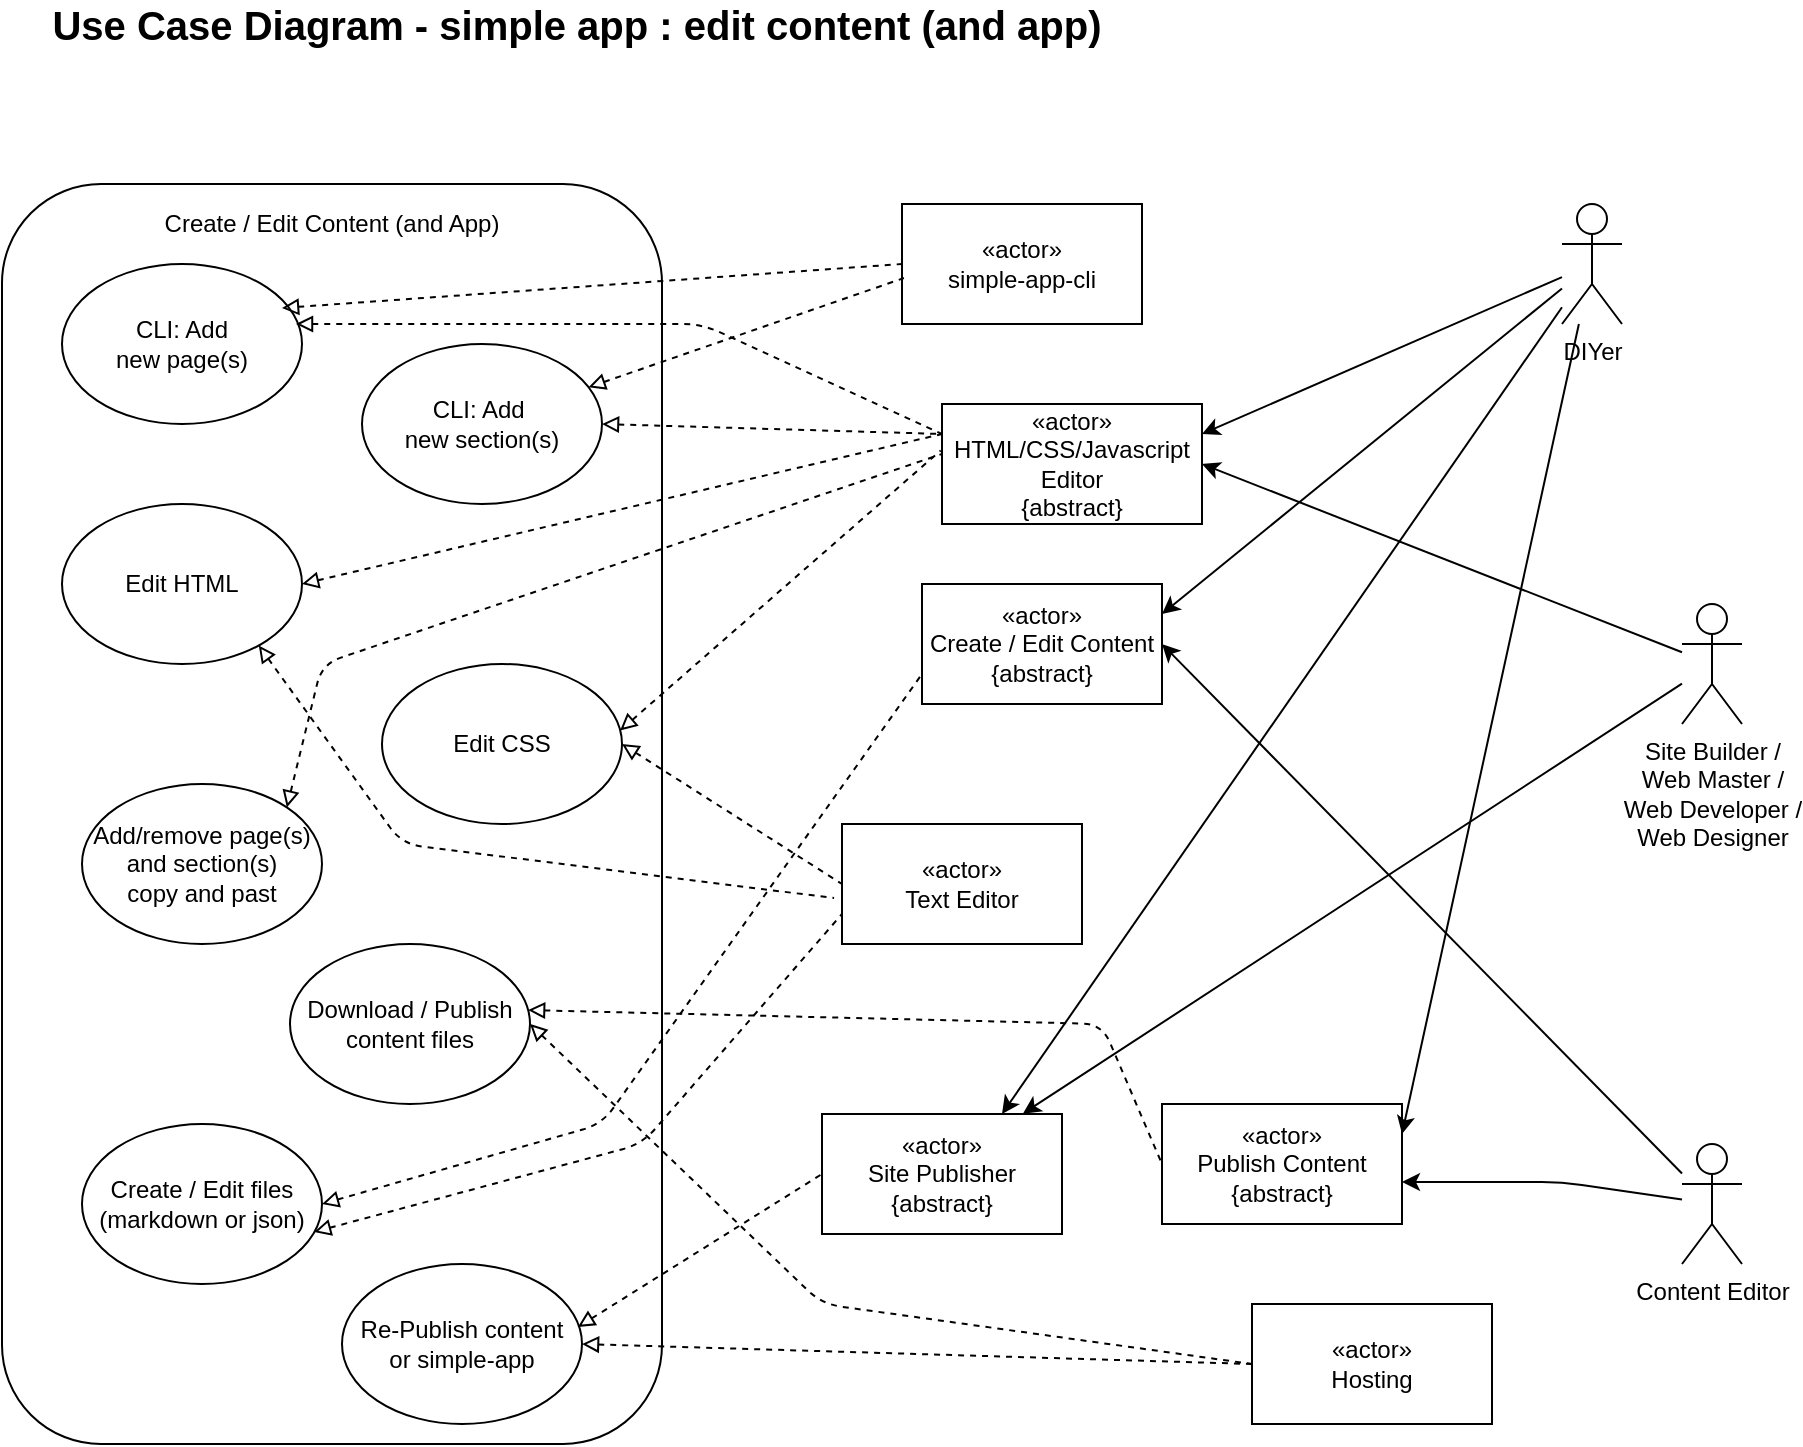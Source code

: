 <mxfile version="12.9.14" type="google"><diagram id="cpvimrTGd2H6IUNWrMBu" name="Page-1"><mxGraphModel dx="1458" dy="901" grid="1" gridSize="10" guides="1" tooltips="1" connect="1" arrows="1" fold="1" page="1" pageScale="1" pageWidth="827" pageHeight="1169" math="0" shadow="0"><root><mxCell id="0"/><mxCell id="1" parent="0"/><mxCell id="dpqHK9en1lOp_nEywDLZ-6" value="DIYer" style="shape=umlActor;verticalLabelPosition=bottom;labelBackgroundColor=#ffffff;verticalAlign=top;html=1;outlineConnect=0;" parent="1" vertex="1"><mxGeometry x="930" y="130" width="30" height="60" as="geometry"/></mxCell><mxCell id="dpqHK9en1lOp_nEywDLZ-9" value="«actor»&lt;br&gt;Create / Edit Content&lt;br&gt;{abstract}" style="rounded=0;whiteSpace=wrap;html=1;" parent="1" vertex="1"><mxGeometry x="610" y="320" width="120" height="60" as="geometry"/></mxCell><mxCell id="dpqHK9en1lOp_nEywDLZ-15" value="«actor»&lt;br&gt;Publish Content&lt;br&gt;{abstract}" style="rounded=0;whiteSpace=wrap;html=1;" parent="1" vertex="1"><mxGeometry x="730" y="580" width="120" height="60" as="geometry"/></mxCell><mxCell id="dpqHK9en1lOp_nEywDLZ-10" value="«actor»&lt;br&gt;Hosting" style="rounded=0;whiteSpace=wrap;html=1;" parent="1" vertex="1"><mxGeometry x="775" y="680" width="120" height="60" as="geometry"/></mxCell><mxCell id="dpqHK9en1lOp_nEywDLZ-11" value="" style="rounded=1;whiteSpace=wrap;html=1;" parent="1" vertex="1"><mxGeometry x="150" y="120" width="330" height="630" as="geometry"/></mxCell><mxCell id="dpqHK9en1lOp_nEywDLZ-12" value="Create / Edit Content (and App)" style="text;html=1;strokeColor=none;fillColor=none;align=center;verticalAlign=middle;whiteSpace=wrap;rounded=0;" parent="1" vertex="1"><mxGeometry x="225" y="130" width="180" height="20" as="geometry"/></mxCell><mxCell id="dpqHK9en1lOp_nEywDLZ-19" value="«actor»&lt;br&gt;HTML/CSS/Javascript&lt;br&gt;Editor&lt;br&gt;{abstract}" style="rounded=0;whiteSpace=wrap;html=1;" parent="1" vertex="1"><mxGeometry x="620" y="230" width="130" height="60" as="geometry"/></mxCell><mxCell id="dpqHK9en1lOp_nEywDLZ-21" value="«actor»&lt;br&gt;Site Publisher&lt;br&gt;{abstract}" style="rounded=0;whiteSpace=wrap;html=1;" parent="1" vertex="1"><mxGeometry x="560" y="585" width="120" height="60" as="geometry"/></mxCell><mxCell id="dpqHK9en1lOp_nEywDLZ-22" value="Re-Publish content &lt;br&gt;or simple-app" style="ellipse;whiteSpace=wrap;html=1;" parent="1" vertex="1"><mxGeometry x="320" y="660" width="120" height="80" as="geometry"/></mxCell><mxCell id="dpqHK9en1lOp_nEywDLZ-23" value="" style="endArrow=classic;html=1;entryX=1;entryY=0.25;entryDx=0;entryDy=0;" parent="1" source="dpqHK9en1lOp_nEywDLZ-6" target="dpqHK9en1lOp_nEywDLZ-19" edge="1"><mxGeometry width="50" height="50" relative="1" as="geometry"><mxPoint x="720" y="700" as="sourcePoint"/><mxPoint x="770" y="650" as="targetPoint"/></mxGeometry></mxCell><mxCell id="dpqHK9en1lOp_nEywDLZ-25" value="" style="endArrow=classic;html=1;entryX=1;entryY=0.25;entryDx=0;entryDy=0;" parent="1" source="dpqHK9en1lOp_nEywDLZ-6" target="dpqHK9en1lOp_nEywDLZ-15" edge="1"><mxGeometry width="50" height="50" relative="1" as="geometry"><mxPoint x="865" y="189.318" as="sourcePoint"/><mxPoint x="770" y="375" as="targetPoint"/></mxGeometry></mxCell><mxCell id="dpqHK9en1lOp_nEywDLZ-26" value="" style="endArrow=classic;html=1;entryX=1;entryY=0.25;entryDx=0;entryDy=0;" parent="1" source="dpqHK9en1lOp_nEywDLZ-6" target="dpqHK9en1lOp_nEywDLZ-9" edge="1"><mxGeometry width="50" height="50" relative="1" as="geometry"><mxPoint x="875" y="199.318" as="sourcePoint"/><mxPoint x="780" y="385" as="targetPoint"/></mxGeometry></mxCell><mxCell id="dpqHK9en1lOp_nEywDLZ-27" value="" style="endArrow=classic;html=1;entryX=0.75;entryY=0;entryDx=0;entryDy=0;" parent="1" source="dpqHK9en1lOp_nEywDLZ-6" target="dpqHK9en1lOp_nEywDLZ-21" edge="1"><mxGeometry width="50" height="50" relative="1" as="geometry"><mxPoint x="895" y="181.964" as="sourcePoint"/><mxPoint x="1020" y="365" as="targetPoint"/></mxGeometry></mxCell><mxCell id="dpqHK9en1lOp_nEywDLZ-28" value="Site Builder /&lt;br&gt;Web Master /&lt;br&gt;Web Developer /&lt;br&gt;Web Designer" style="shape=umlActor;verticalLabelPosition=bottom;labelBackgroundColor=#ffffff;verticalAlign=top;html=1;outlineConnect=0;" parent="1" vertex="1"><mxGeometry x="990" y="330" width="30" height="60" as="geometry"/></mxCell><mxCell id="dpqHK9en1lOp_nEywDLZ-30" value="Content Editor" style="shape=umlActor;verticalLabelPosition=bottom;labelBackgroundColor=#ffffff;verticalAlign=top;html=1;outlineConnect=0;" parent="1" vertex="1"><mxGeometry x="990" y="600" width="30" height="60" as="geometry"/></mxCell><mxCell id="dpqHK9en1lOp_nEywDLZ-32" value="" style="endArrow=classic;html=1;entryX=1;entryY=0.5;entryDx=0;entryDy=0;" parent="1" source="dpqHK9en1lOp_nEywDLZ-28" target="dpqHK9en1lOp_nEywDLZ-19" edge="1"><mxGeometry width="50" height="50" relative="1" as="geometry"><mxPoint x="870" y="280" as="sourcePoint"/><mxPoint x="770" y="270" as="targetPoint"/></mxGeometry></mxCell><mxCell id="dpqHK9en1lOp_nEywDLZ-33" value="" style="endArrow=classic;html=1;entryX=0.837;entryY=-0.003;entryDx=0;entryDy=0;entryPerimeter=0;" parent="1" source="dpqHK9en1lOp_nEywDLZ-28" target="dpqHK9en1lOp_nEywDLZ-21" edge="1"><mxGeometry width="50" height="50" relative="1" as="geometry"><mxPoint x="870" y="290" as="sourcePoint"/><mxPoint x="780" y="280" as="targetPoint"/></mxGeometry></mxCell><mxCell id="dpqHK9en1lOp_nEywDLZ-39" value="" style="endArrow=classic;html=1;entryX=1;entryY=0.65;entryDx=0;entryDy=0;entryPerimeter=0;" parent="1" source="dpqHK9en1lOp_nEywDLZ-30" target="dpqHK9en1lOp_nEywDLZ-15" edge="1"><mxGeometry width="50" height="50" relative="1" as="geometry"><mxPoint x="860" y="397.42" as="sourcePoint"/><mxPoint x="769.4" y="381.84" as="targetPoint"/><Array as="points"><mxPoint x="930" y="619"/></Array></mxGeometry></mxCell><mxCell id="dpqHK9en1lOp_nEywDLZ-40" value="" style="endArrow=classic;html=1;entryX=1;entryY=0.5;entryDx=0;entryDy=0;" parent="1" source="dpqHK9en1lOp_nEywDLZ-30" target="dpqHK9en1lOp_nEywDLZ-9" edge="1"><mxGeometry width="50" height="50" relative="1" as="geometry"><mxPoint x="900" y="430" as="sourcePoint"/><mxPoint x="1020" y="380" as="targetPoint"/><Array as="points"/></mxGeometry></mxCell><mxCell id="dpqHK9en1lOp_nEywDLZ-44" value="" style="endArrow=none;dashed=1;html=1;entryX=0;entryY=0.5;entryDx=0;entryDy=0;exitX=1;exitY=0.5;exitDx=0;exitDy=0;endFill=0;startArrow=block;startFill=0;" parent="1" source="dpqHK9en1lOp_nEywDLZ-22" target="dpqHK9en1lOp_nEywDLZ-10" edge="1"><mxGeometry width="50" height="50" relative="1" as="geometry"><mxPoint x="780" y="570" as="sourcePoint"/><mxPoint x="830" y="520" as="targetPoint"/></mxGeometry></mxCell><mxCell id="dpqHK9en1lOp_nEywDLZ-45" value="" style="endArrow=none;dashed=1;html=1;entryX=0;entryY=0.5;entryDx=0;entryDy=0;endFill=0;startArrow=block;startFill=0;exitX=0.983;exitY=0.394;exitDx=0;exitDy=0;exitPerimeter=0;" parent="1" source="dpqHK9en1lOp_nEywDLZ-22" target="dpqHK9en1lOp_nEywDLZ-21" edge="1"><mxGeometry width="50" height="50" relative="1" as="geometry"><mxPoint x="510.0" y="740" as="sourcePoint"/><mxPoint x="860" y="720" as="targetPoint"/></mxGeometry></mxCell><mxCell id="dpqHK9en1lOp_nEywDLZ-46" value="Download / Publish content files" style="ellipse;whiteSpace=wrap;html=1;" parent="1" vertex="1"><mxGeometry x="294" y="500" width="120" height="80" as="geometry"/></mxCell><mxCell id="dpqHK9en1lOp_nEywDLZ-47" value="" style="endArrow=none;dashed=1;html=1;entryX=0;entryY=0.5;entryDx=0;entryDy=0;exitX=1;exitY=0.5;exitDx=0;exitDy=0;endFill=0;startArrow=block;startFill=0;" parent="1" source="dpqHK9en1lOp_nEywDLZ-46" target="dpqHK9en1lOp_nEywDLZ-10" edge="1"><mxGeometry width="50" height="50" relative="1" as="geometry"><mxPoint x="510.0" y="740" as="sourcePoint"/><mxPoint x="860" y="720" as="targetPoint"/><Array as="points"><mxPoint x="560" y="680"/></Array></mxGeometry></mxCell><mxCell id="dpqHK9en1lOp_nEywDLZ-48" value="" style="endArrow=none;dashed=1;html=1;entryX=0;entryY=0.5;entryDx=0;entryDy=0;exitX=0.992;exitY=0.413;exitDx=0;exitDy=0;endFill=0;startArrow=block;startFill=0;exitPerimeter=0;" parent="1" source="dpqHK9en1lOp_nEywDLZ-46" target="dpqHK9en1lOp_nEywDLZ-15" edge="1"><mxGeometry width="50" height="50" relative="1" as="geometry"><mxPoint x="1320" y="740" as="sourcePoint"/><mxPoint x="980" y="720" as="targetPoint"/><Array as="points"><mxPoint x="700" y="540"/></Array></mxGeometry></mxCell><mxCell id="dpqHK9en1lOp_nEywDLZ-49" value="Create / Edit files&lt;br&gt;(markdown or json)" style="ellipse;whiteSpace=wrap;html=1;" parent="1" vertex="1"><mxGeometry x="190" y="590" width="120" height="80" as="geometry"/></mxCell><mxCell id="dpqHK9en1lOp_nEywDLZ-50" value="" style="endArrow=none;dashed=1;html=1;entryX=0;entryY=0.75;entryDx=0;entryDy=0;exitX=1;exitY=0.5;exitDx=0;exitDy=0;endFill=0;startArrow=block;startFill=0;" parent="1" source="dpqHK9en1lOp_nEywDLZ-49" target="dpqHK9en1lOp_nEywDLZ-9" edge="1"><mxGeometry width="50" height="50" relative="1" as="geometry"><mxPoint x="1322.52" y="729.44" as="sourcePoint"/><mxPoint x="1150" y="535" as="targetPoint"/><Array as="points"><mxPoint x="450" y="590"/></Array></mxGeometry></mxCell><mxCell id="dpqHK9en1lOp_nEywDLZ-58" value="«actor»&lt;br&gt;Text Editor" style="rounded=0;whiteSpace=wrap;html=1;" parent="1" vertex="1"><mxGeometry x="570" y="440" width="120" height="60" as="geometry"/></mxCell><mxCell id="dpqHK9en1lOp_nEywDLZ-59" value="" style="endArrow=none;dashed=1;html=1;entryX=0;entryY=0.75;entryDx=0;entryDy=0;exitX=0.967;exitY=0.675;exitDx=0;exitDy=0;endFill=0;startArrow=block;startFill=0;exitPerimeter=0;" parent="1" source="dpqHK9en1lOp_nEywDLZ-49" target="dpqHK9en1lOp_nEywDLZ-58" edge="1"><mxGeometry width="50" height="50" relative="1" as="geometry"><mxPoint x="1307.52" y="349.44" as="sourcePoint"/><mxPoint x="1170" y="375" as="targetPoint"/><Array as="points"><mxPoint x="470" y="600"/></Array></mxGeometry></mxCell><mxCell id="dpqHK9en1lOp_nEywDLZ-63" value="Edit HTML" style="ellipse;whiteSpace=wrap;html=1;" parent="1" vertex="1"><mxGeometry x="180" y="280" width="120" height="80" as="geometry"/></mxCell><mxCell id="dpqHK9en1lOp_nEywDLZ-64" value="Edit CSS" style="ellipse;whiteSpace=wrap;html=1;" parent="1" vertex="1"><mxGeometry x="340" y="360" width="120" height="80" as="geometry"/></mxCell><mxCell id="dpqHK9en1lOp_nEywDLZ-66" value="" style="endArrow=none;dashed=1;html=1;entryX=0;entryY=0.5;entryDx=0;entryDy=0;endFill=0;startArrow=block;startFill=0;exitX=1;exitY=0.5;exitDx=0;exitDy=0;" parent="1" source="dpqHK9en1lOp_nEywDLZ-64" target="dpqHK9en1lOp_nEywDLZ-58" edge="1"><mxGeometry width="50" height="50" relative="1" as="geometry"><mxPoint x="507.96" y="731.52" as="sourcePoint"/><mxPoint x="680" y="610" as="targetPoint"/><Array as="points"/></mxGeometry></mxCell><mxCell id="dpqHK9en1lOp_nEywDLZ-67" value="" style="endArrow=none;dashed=1;html=1;entryX=-0.033;entryY=0.617;entryDx=0;entryDy=0;endFill=0;startArrow=block;startFill=0;exitX=0.82;exitY=0.885;exitDx=0;exitDy=0;entryPerimeter=0;exitPerimeter=0;" parent="1" source="dpqHK9en1lOp_nEywDLZ-63" target="dpqHK9en1lOp_nEywDLZ-58" edge="1"><mxGeometry width="50" height="50" relative="1" as="geometry"><mxPoint x="460.0" y="370" as="sourcePoint"/><mxPoint x="850" y="460" as="targetPoint"/><Array as="points"><mxPoint x="350" y="450"/></Array></mxGeometry></mxCell><mxCell id="dpqHK9en1lOp_nEywDLZ-68" value="" style="endArrow=none;dashed=1;html=1;entryX=0;entryY=0.25;entryDx=0;entryDy=0;endFill=0;startArrow=block;startFill=0;exitX=1;exitY=0.5;exitDx=0;exitDy=0;" parent="1" source="dpqHK9en1lOp_nEywDLZ-63" target="dpqHK9en1lOp_nEywDLZ-19" edge="1"><mxGeometry width="50" height="50" relative="1" as="geometry"><mxPoint x="538.4" y="330.8" as="sourcePoint"/><mxPoint x="850.12" y="454.3" as="targetPoint"/><Array as="points"/></mxGeometry></mxCell><mxCell id="dpqHK9en1lOp_nEywDLZ-69" value="" style="endArrow=none;dashed=1;html=1;entryX=-0.005;entryY=0.387;entryDx=0;entryDy=0;endFill=0;startArrow=block;startFill=0;exitX=0.992;exitY=0.416;exitDx=0;exitDy=0;exitPerimeter=0;entryPerimeter=0;" parent="1" source="dpqHK9en1lOp_nEywDLZ-64" target="dpqHK9en1lOp_nEywDLZ-19" edge="1"><mxGeometry width="50" height="50" relative="1" as="geometry"><mxPoint x="548.36" y="320" as="sourcePoint"/><mxPoint x="650" y="375" as="targetPoint"/><Array as="points"/></mxGeometry></mxCell><mxCell id="dpqHK9en1lOp_nEywDLZ-72" value="&lt;b&gt;&lt;font style=&quot;font-size: 20px&quot;&gt;Use Case Diagram - simple app : edit content (and app)&lt;br&gt;&lt;/font&gt;&lt;/b&gt;" style="text;html=1;strokeColor=none;fillColor=none;align=center;verticalAlign=middle;whiteSpace=wrap;rounded=0;" parent="1" vertex="1"><mxGeometry x="155" y="30" width="565" height="20" as="geometry"/></mxCell><mxCell id="YOQNw28emj7GZW98zdud-1" value="CLI: Add&amp;nbsp;&lt;br&gt;new section(s)" style="ellipse;whiteSpace=wrap;html=1;" vertex="1" parent="1"><mxGeometry x="330" y="200" width="120" height="80" as="geometry"/></mxCell><mxCell id="YOQNw28emj7GZW98zdud-2" value="CLI: Add &lt;br&gt;new page(s)" style="ellipse;whiteSpace=wrap;html=1;" vertex="1" parent="1"><mxGeometry x="180" y="160" width="120" height="80" as="geometry"/></mxCell><mxCell id="YOQNw28emj7GZW98zdud-4" value="«actor»&lt;br&gt;simple-app-cli" style="rounded=0;whiteSpace=wrap;html=1;" vertex="1" parent="1"><mxGeometry x="600" y="130" width="120" height="60" as="geometry"/></mxCell><mxCell id="YOQNw28emj7GZW98zdud-5" value="" style="endArrow=none;dashed=1;html=1;entryX=0.008;entryY=0.617;entryDx=0;entryDy=0;endFill=0;startArrow=block;startFill=0;entryPerimeter=0;" edge="1" parent="1" source="YOQNw28emj7GZW98zdud-1" target="YOQNw28emj7GZW98zdud-4"><mxGeometry width="50" height="50" relative="1" as="geometry"><mxPoint x="300.04" y="355.28" as="sourcePoint"/><mxPoint x="630" y="255" as="targetPoint"/><Array as="points"/></mxGeometry></mxCell><mxCell id="YOQNw28emj7GZW98zdud-6" value="" style="endArrow=none;dashed=1;html=1;entryX=0;entryY=0.5;entryDx=0;entryDy=0;endFill=0;startArrow=block;startFill=0;" edge="1" parent="1" target="YOQNw28emj7GZW98zdud-4"><mxGeometry width="50" height="50" relative="1" as="geometry"><mxPoint x="290" y="182" as="sourcePoint"/><mxPoint x="640" y="265" as="targetPoint"/><Array as="points"/></mxGeometry></mxCell><mxCell id="YOQNw28emj7GZW98zdud-7" value="" style="endArrow=none;dashed=1;html=1;entryX=0;entryY=0.25;entryDx=0;entryDy=0;endFill=0;startArrow=block;startFill=0;exitX=1;exitY=0.5;exitDx=0;exitDy=0;" edge="1" parent="1" source="YOQNw28emj7GZW98zdud-1" target="dpqHK9en1lOp_nEywDLZ-19"><mxGeometry width="50" height="50" relative="1" as="geometry"><mxPoint x="320.04" y="375.28" as="sourcePoint"/><mxPoint x="650" y="275" as="targetPoint"/><Array as="points"/></mxGeometry></mxCell><mxCell id="YOQNw28emj7GZW98zdud-8" value="" style="endArrow=none;dashed=1;html=1;entryX=0;entryY=0.25;entryDx=0;entryDy=0;endFill=0;startArrow=block;startFill=0;exitX=0.975;exitY=0.375;exitDx=0;exitDy=0;exitPerimeter=0;" edge="1" parent="1" source="YOQNw28emj7GZW98zdud-2" target="dpqHK9en1lOp_nEywDLZ-19"><mxGeometry width="50" height="50" relative="1" as="geometry"><mxPoint x="330.04" y="385.28" as="sourcePoint"/><mxPoint x="660" y="285" as="targetPoint"/><Array as="points"><mxPoint x="500" y="190"/></Array></mxGeometry></mxCell><mxCell id="YOQNw28emj7GZW98zdud-9" value="Add/remove page(s) and section(s) &lt;br&gt;copy and past" style="ellipse;whiteSpace=wrap;html=1;" vertex="1" parent="1"><mxGeometry x="190" y="420" width="120" height="80" as="geometry"/></mxCell><mxCell id="YOQNw28emj7GZW98zdud-10" value="" style="endArrow=none;dashed=1;html=1;endFill=0;startArrow=block;startFill=0;exitX=1;exitY=0;exitDx=0;exitDy=0;" edge="1" parent="1" source="YOQNw28emj7GZW98zdud-9"><mxGeometry width="50" height="50" relative="1" as="geometry"><mxPoint x="300.04" y="355.28" as="sourcePoint"/><mxPoint x="620" y="255" as="targetPoint"/><Array as="points"><mxPoint x="310" y="360"/></Array></mxGeometry></mxCell></root></mxGraphModel></diagram></mxfile>